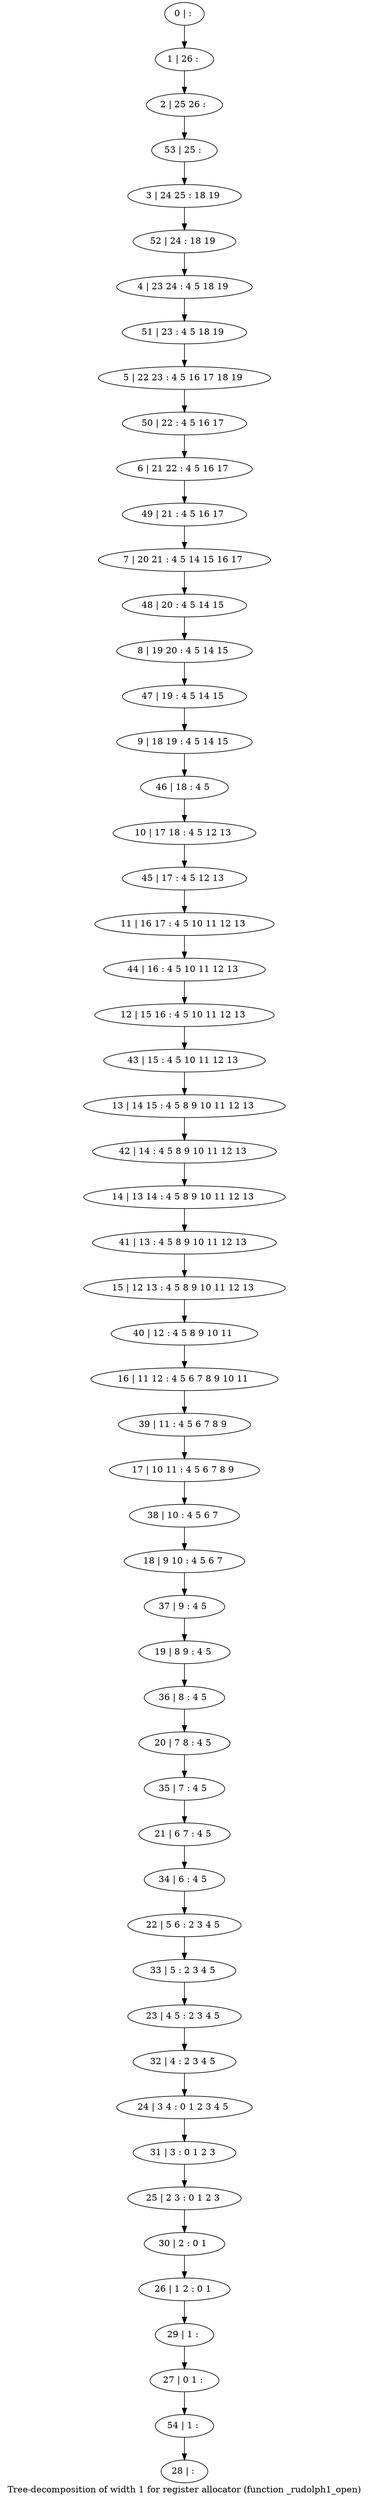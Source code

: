 digraph G {
graph [label="Tree-decomposition of width 1 for register allocator (function _rudolph1_open)"]
0[label="0 | : "];
1[label="1 | 26 : "];
2[label="2 | 25 26 : "];
3[label="3 | 24 25 : 18 19 "];
4[label="4 | 23 24 : 4 5 18 19 "];
5[label="5 | 22 23 : 4 5 16 17 18 19 "];
6[label="6 | 21 22 : 4 5 16 17 "];
7[label="7 | 20 21 : 4 5 14 15 16 17 "];
8[label="8 | 19 20 : 4 5 14 15 "];
9[label="9 | 18 19 : 4 5 14 15 "];
10[label="10 | 17 18 : 4 5 12 13 "];
11[label="11 | 16 17 : 4 5 10 11 12 13 "];
12[label="12 | 15 16 : 4 5 10 11 12 13 "];
13[label="13 | 14 15 : 4 5 8 9 10 11 12 13 "];
14[label="14 | 13 14 : 4 5 8 9 10 11 12 13 "];
15[label="15 | 12 13 : 4 5 8 9 10 11 12 13 "];
16[label="16 | 11 12 : 4 5 6 7 8 9 10 11 "];
17[label="17 | 10 11 : 4 5 6 7 8 9 "];
18[label="18 | 9 10 : 4 5 6 7 "];
19[label="19 | 8 9 : 4 5 "];
20[label="20 | 7 8 : 4 5 "];
21[label="21 | 6 7 : 4 5 "];
22[label="22 | 5 6 : 2 3 4 5 "];
23[label="23 | 4 5 : 2 3 4 5 "];
24[label="24 | 3 4 : 0 1 2 3 4 5 "];
25[label="25 | 2 3 : 0 1 2 3 "];
26[label="26 | 1 2 : 0 1 "];
27[label="27 | 0 1 : "];
28[label="28 | : "];
29[label="29 | 1 : "];
30[label="30 | 2 : 0 1 "];
31[label="31 | 3 : 0 1 2 3 "];
32[label="32 | 4 : 2 3 4 5 "];
33[label="33 | 5 : 2 3 4 5 "];
34[label="34 | 6 : 4 5 "];
35[label="35 | 7 : 4 5 "];
36[label="36 | 8 : 4 5 "];
37[label="37 | 9 : 4 5 "];
38[label="38 | 10 : 4 5 6 7 "];
39[label="39 | 11 : 4 5 6 7 8 9 "];
40[label="40 | 12 : 4 5 8 9 10 11 "];
41[label="41 | 13 : 4 5 8 9 10 11 12 13 "];
42[label="42 | 14 : 4 5 8 9 10 11 12 13 "];
43[label="43 | 15 : 4 5 10 11 12 13 "];
44[label="44 | 16 : 4 5 10 11 12 13 "];
45[label="45 | 17 : 4 5 12 13 "];
46[label="46 | 18 : 4 5 "];
47[label="47 | 19 : 4 5 14 15 "];
48[label="48 | 20 : 4 5 14 15 "];
49[label="49 | 21 : 4 5 16 17 "];
50[label="50 | 22 : 4 5 16 17 "];
51[label="51 | 23 : 4 5 18 19 "];
52[label="52 | 24 : 18 19 "];
53[label="53 | 25 : "];
54[label="54 | 1 : "];
0->1 ;
1->2 ;
29->27 ;
26->29 ;
30->26 ;
25->30 ;
31->25 ;
24->31 ;
32->24 ;
23->32 ;
33->23 ;
22->33 ;
34->22 ;
21->34 ;
35->21 ;
20->35 ;
36->20 ;
19->36 ;
37->19 ;
18->37 ;
38->18 ;
17->38 ;
39->17 ;
16->39 ;
40->16 ;
15->40 ;
41->15 ;
14->41 ;
42->14 ;
13->42 ;
43->13 ;
12->43 ;
44->12 ;
11->44 ;
45->11 ;
10->45 ;
46->10 ;
9->46 ;
47->9 ;
8->47 ;
48->8 ;
7->48 ;
49->7 ;
6->49 ;
50->6 ;
5->50 ;
51->5 ;
4->51 ;
52->4 ;
3->52 ;
53->3 ;
2->53 ;
54->28 ;
27->54 ;
}
